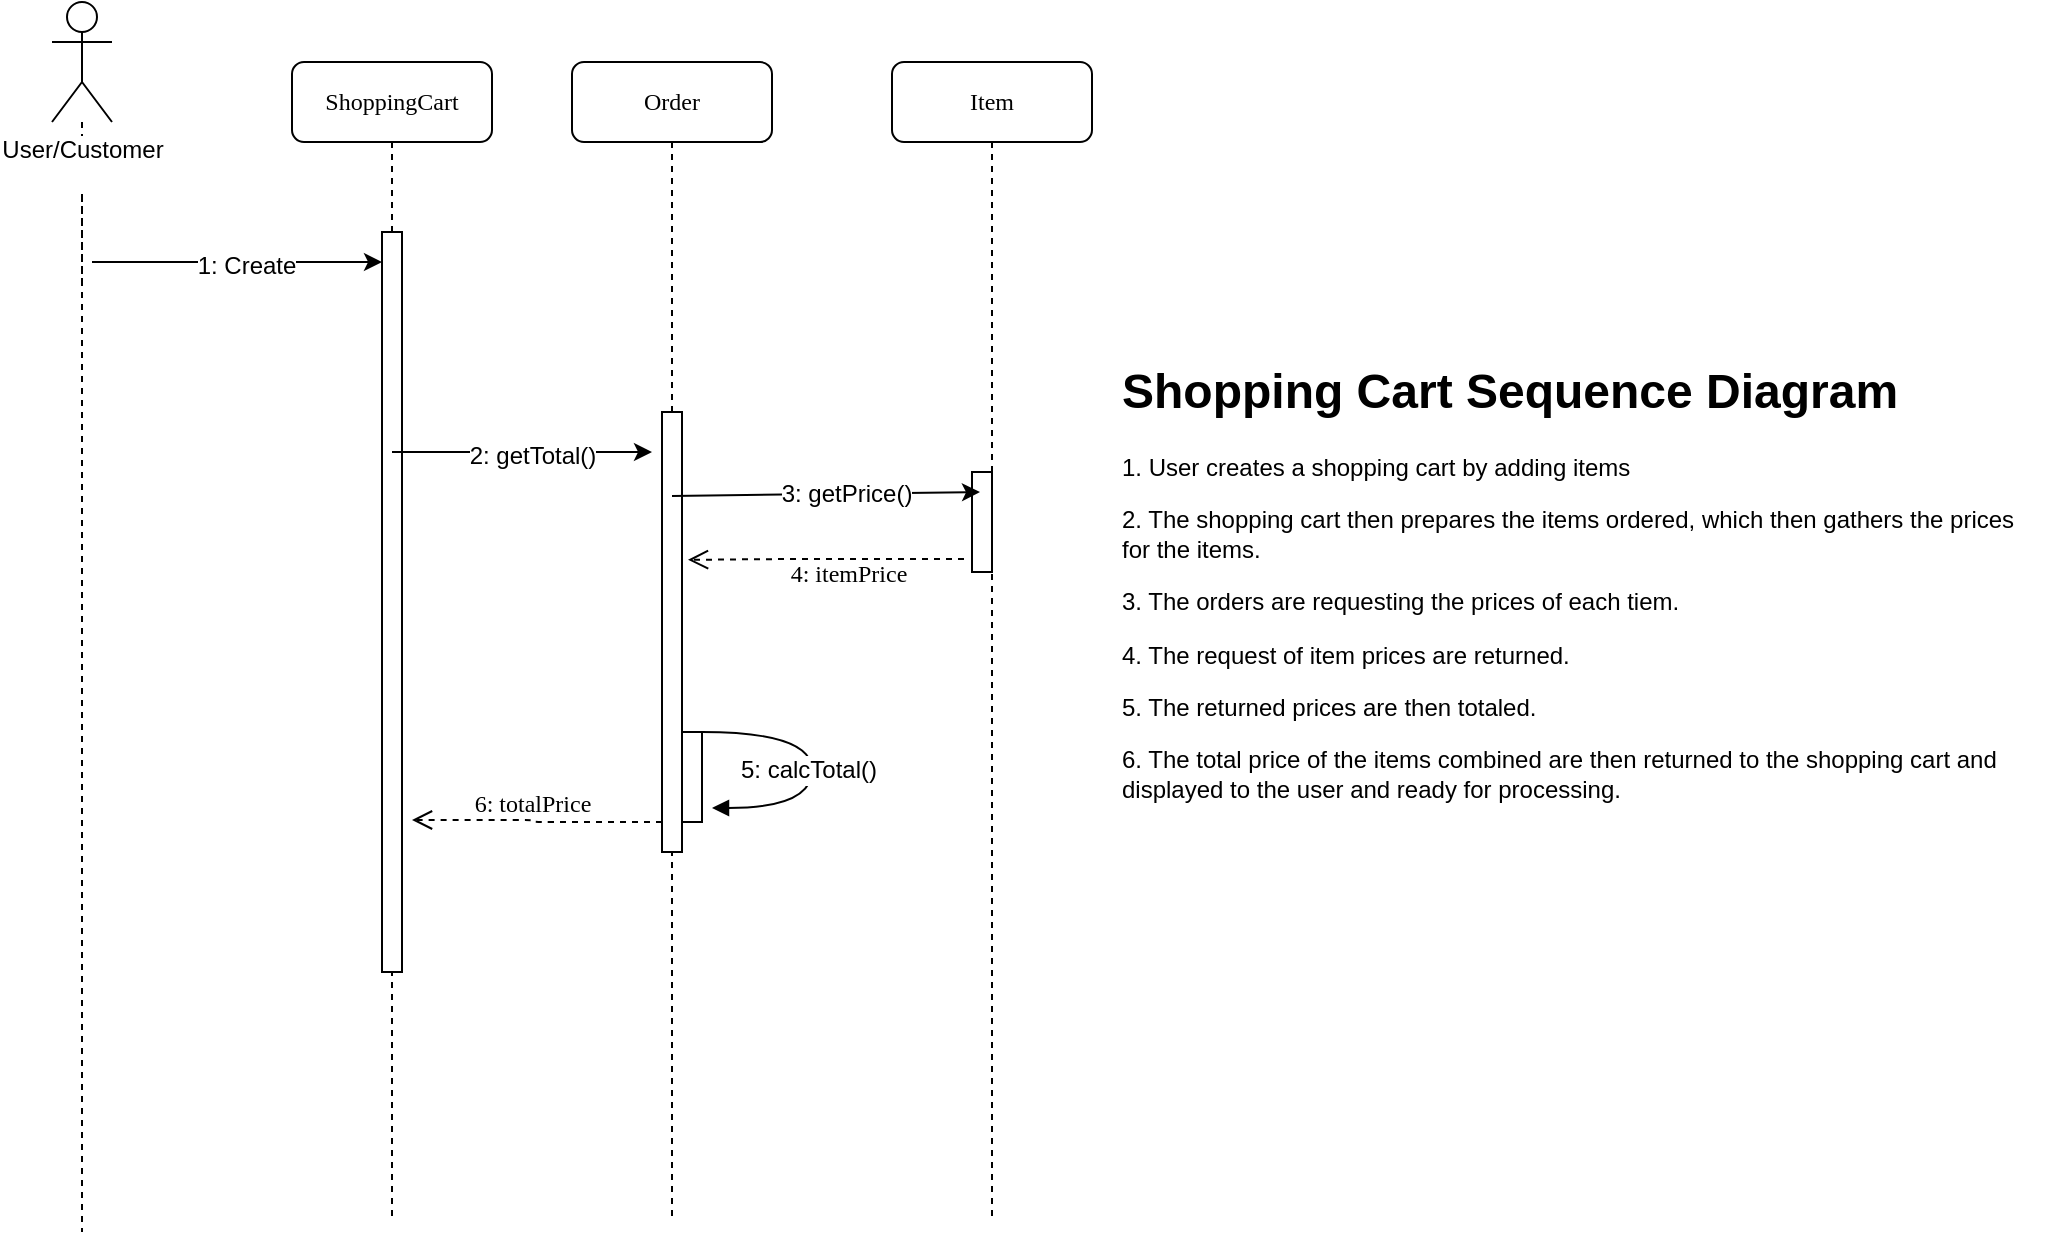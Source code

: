 <mxfile version="10.8.0" type="github"><diagram name="Page-1" id="13e1069c-82ec-6db2-03f1-153e76fe0fe0"><mxGraphModel dx="1215" dy="772" grid="1" gridSize="10" guides="1" tooltips="1" connect="1" arrows="1" fold="1" page="1" pageScale="1" pageWidth="1100" pageHeight="850" background="#ffffff" math="0" shadow="0"><root><mxCell id="0"/><mxCell id="1" parent="0"/><mxCell id="7baba1c4bc27f4b0-2" value="Order" style="shape=umlLifeline;perimeter=lifelinePerimeter;whiteSpace=wrap;html=1;container=1;collapsible=0;recursiveResize=0;outlineConnect=0;rounded=1;shadow=0;comic=0;labelBackgroundColor=none;strokeColor=#000000;strokeWidth=1;fillColor=#FFFFFF;fontFamily=Verdana;fontSize=12;fontColor=#000000;align=center;" parent="1" vertex="1"><mxGeometry x="350" y="75" width="100" height="580" as="geometry"/></mxCell><mxCell id="7baba1c4bc27f4b0-10" value="" style="html=1;points=[];perimeter=orthogonalPerimeter;rounded=0;shadow=0;comic=0;labelBackgroundColor=none;strokeColor=#000000;strokeWidth=1;fillColor=#FFFFFF;fontFamily=Verdana;fontSize=12;fontColor=#000000;align=center;" parent="7baba1c4bc27f4b0-2" vertex="1"><mxGeometry x="55" y="335" width="10" height="45" as="geometry"/></mxCell><mxCell id="7baba1c4bc27f4b0-3" value="Item" style="shape=umlLifeline;perimeter=lifelinePerimeter;whiteSpace=wrap;html=1;container=1;collapsible=0;recursiveResize=0;outlineConnect=0;rounded=1;shadow=0;comic=0;labelBackgroundColor=none;strokeColor=#000000;strokeWidth=1;fillColor=#FFFFFF;fontFamily=Verdana;fontSize=12;fontColor=#000000;align=center;" parent="1" vertex="1"><mxGeometry x="510" y="75" width="100" height="580" as="geometry"/></mxCell><mxCell id="7baba1c4bc27f4b0-13" value="" style="html=1;points=[];perimeter=orthogonalPerimeter;rounded=0;shadow=0;comic=0;labelBackgroundColor=none;strokeColor=#000000;strokeWidth=1;fillColor=#FFFFFF;fontFamily=Verdana;fontSize=12;fontColor=#000000;align=center;" parent="7baba1c4bc27f4b0-3" vertex="1"><mxGeometry x="40" y="205" width="10" height="50" as="geometry"/></mxCell><mxCell id="7baba1c4bc27f4b0-8" value="ShoppingCart&lt;br&gt;" style="shape=umlLifeline;perimeter=lifelinePerimeter;whiteSpace=wrap;html=1;container=1;collapsible=0;recursiveResize=0;outlineConnect=0;rounded=1;shadow=0;comic=0;labelBackgroundColor=none;strokeColor=#000000;strokeWidth=1;fillColor=#FFFFFF;fontFamily=Verdana;fontSize=12;fontColor=#000000;align=center;" parent="1" vertex="1"><mxGeometry x="210" y="75" width="100" height="580" as="geometry"/></mxCell><mxCell id="V5tpvuduatjCjuNYPEwf-12" value="" style="html=1;points=[];perimeter=orthogonalPerimeter;rounded=0;shadow=0;comic=0;labelBackgroundColor=none;strokeColor=#000000;strokeWidth=1;fillColor=#FFFFFF;fontFamily=Verdana;fontSize=12;fontColor=#000000;align=center;" parent="7baba1c4bc27f4b0-8" vertex="1"><mxGeometry x="45" y="85" width="10" height="370" as="geometry"/></mxCell><mxCell id="7baba1c4bc27f4b0-30" value="6: totalPrice&lt;br&gt;" style="html=1;verticalAlign=bottom;endArrow=open;dashed=1;endSize=8;labelBackgroundColor=none;fontFamily=Verdana;fontSize=12;edgeStyle=elbowEdgeStyle;elbow=horizontal;" parent="1" edge="1"><mxGeometry x="0.04" relative="1" as="geometry"><mxPoint x="270" y="454" as="targetPoint"/><Array as="points"><mxPoint x="330" y="455"/><mxPoint x="390" y="470"/></Array><mxPoint x="395" y="455" as="sourcePoint"/><mxPoint as="offset"/></mxGeometry></mxCell><mxCell id="V5tpvuduatjCjuNYPEwf-9" value="" style="html=1;verticalAlign=bottom;endArrow=block;labelBackgroundColor=none;fontFamily=Verdana;fontSize=12;elbow=vertical;edgeStyle=orthogonalEdgeStyle;curved=1;entryX=1;entryY=0.286;entryPerimeter=0;exitX=1.038;exitY=0.345;exitPerimeter=0;" parent="1" edge="1"><mxGeometry relative="1" as="geometry"><mxPoint x="415" y="410" as="sourcePoint"/><mxPoint x="420" y="448" as="targetPoint"/><Array as="points"><mxPoint x="470" y="410"/><mxPoint x="470" y="448"/></Array></mxGeometry></mxCell><mxCell id="BSHRNgPqJ-gWO3mvTe_I-12" value="5: calcTotal()" style="text;html=1;resizable=0;points=[];align=center;verticalAlign=middle;labelBackgroundColor=#ffffff;" parent="V5tpvuduatjCjuNYPEwf-9" vertex="1" connectable="0"><mxGeometry x="0.035" y="-2" relative="1" as="geometry"><mxPoint as="offset"/></mxGeometry></mxCell><mxCell id="V5tpvuduatjCjuNYPEwf-4" value="" style="html=1;points=[];perimeter=orthogonalPerimeter;rounded=0;shadow=0;comic=0;labelBackgroundColor=none;strokeColor=#000000;strokeWidth=1;fillColor=#FFFFFF;fontFamily=Verdana;fontSize=12;fontColor=#000000;align=center;" parent="1" vertex="1"><mxGeometry x="395" y="250" width="10" height="220" as="geometry"/></mxCell><mxCell id="V5tpvuduatjCjuNYPEwf-18" value="" style="endArrow=classic;html=1;exitX=0.6;exitY=1.033;exitDx=0;exitDy=0;exitPerimeter=0;" parent="1" edge="1"><mxGeometry width="50" height="50" relative="1" as="geometry"><mxPoint x="400" y="292" as="sourcePoint"/><mxPoint x="554" y="290" as="targetPoint"/></mxGeometry></mxCell><mxCell id="BSHRNgPqJ-gWO3mvTe_I-13" value="3: getPrice()" style="text;html=1;resizable=0;points=[];align=center;verticalAlign=middle;labelBackgroundColor=#ffffff;" parent="V5tpvuduatjCjuNYPEwf-18" vertex="1" connectable="0"><mxGeometry x="0.13" relative="1" as="geometry"><mxPoint as="offset"/></mxGeometry></mxCell><mxCell id="V5tpvuduatjCjuNYPEwf-20" value="4: itemPrice&lt;br&gt;" style="html=1;verticalAlign=bottom;endArrow=open;dashed=1;endSize=8;labelBackgroundColor=none;fontFamily=Verdana;fontSize=12;edgeStyle=elbowEdgeStyle;elbow=horizontal;exitX=-0.4;exitY=0.871;exitDx=0;exitDy=0;exitPerimeter=0;entryX=1.3;entryY=0.336;entryDx=0;entryDy=0;entryPerimeter=0;" parent="1" source="7baba1c4bc27f4b0-13" target="V5tpvuduatjCjuNYPEwf-4" edge="1"><mxGeometry x="-0.161" y="16" relative="1" as="geometry"><mxPoint x="406" y="389" as="targetPoint"/><Array as="points"><mxPoint x="450" y="389"/><mxPoint x="495" y="359.5"/><mxPoint x="655" y="379.5"/></Array><mxPoint x="535" y="359.5" as="sourcePoint"/><mxPoint as="offset"/></mxGeometry></mxCell><mxCell id="V5tpvuduatjCjuNYPEwf-32" value="&lt;h1&gt;Shopping Cart Sequence Diagram&lt;/h1&gt;&lt;p&gt;1. User creates a shopping cart by adding items&amp;nbsp;&lt;/p&gt;&lt;p&gt;2. The shopping cart then prepares the items ordered, which then gathers the prices for the items.&lt;/p&gt;&lt;p&gt;3. The orders are requesting the prices of each tiem.&lt;/p&gt;&lt;p&gt;4. The request of item prices are returned.&lt;/p&gt;&lt;p&gt;5. The returned prices are then totaled.&amp;nbsp;&lt;/p&gt;&lt;p&gt;6. The total price of the items combined are then returned to the shopping cart and displayed to the user and ready for processing.&lt;/p&gt;" style="text;html=1;strokeColor=none;fillColor=none;spacing=5;spacingTop=-20;whiteSpace=wrap;overflow=hidden;rounded=0;" parent="1" vertex="1"><mxGeometry x="620" y="220" width="470" height="420" as="geometry"/></mxCell><mxCell id="BSHRNgPqJ-gWO3mvTe_I-5" value="" style="endArrow=classic;html=1;" parent="1" edge="1"><mxGeometry width="50" height="50" relative="1" as="geometry"><mxPoint x="110" y="175" as="sourcePoint"/><mxPoint x="255" y="175" as="targetPoint"/></mxGeometry></mxCell><mxCell id="BSHRNgPqJ-gWO3mvTe_I-7" value="1: Create&lt;br&gt;" style="text;html=1;resizable=0;points=[];align=center;verticalAlign=middle;labelBackgroundColor=#ffffff;" parent="BSHRNgPqJ-gWO3mvTe_I-5" vertex="1" connectable="0"><mxGeometry x="0.051" y="-2" relative="1" as="geometry"><mxPoint x="1" as="offset"/></mxGeometry></mxCell><mxCell id="BSHRNgPqJ-gWO3mvTe_I-10" value="" style="endArrow=classic;html=1;" parent="1" edge="1"><mxGeometry width="50" height="50" relative="1" as="geometry"><mxPoint x="260" y="270" as="sourcePoint"/><mxPoint x="390" y="270" as="targetPoint"/></mxGeometry></mxCell><mxCell id="BSHRNgPqJ-gWO3mvTe_I-11" value="2: getTotal()&lt;br&gt;" style="text;html=1;resizable=0;points=[];align=center;verticalAlign=middle;labelBackgroundColor=#ffffff;" parent="BSHRNgPqJ-gWO3mvTe_I-10" vertex="1" connectable="0"><mxGeometry x="0.051" y="-2" relative="1" as="geometry"><mxPoint x="1" as="offset"/></mxGeometry></mxCell><mxCell id="CqMYYhWSSyiIzz8IRIGG-10" style="edgeStyle=orthogonalEdgeStyle;rounded=0;orthogonalLoop=1;jettySize=auto;html=1;endArrow=none;endFill=0;dashed=1;" parent="1" edge="1"><mxGeometry relative="1" as="geometry"><mxPoint x="105" y="660" as="targetPoint"/><mxPoint x="105" y="130" as="sourcePoint"/></mxGeometry></mxCell><mxCell id="CqMYYhWSSyiIzz8IRIGG-12" value="" style="edgeStyle=orthogonalEdgeStyle;rounded=0;orthogonalLoop=1;jettySize=auto;html=1;dashed=1;endArrow=none;endFill=0;" parent="1" source="CqMYYhWSSyiIzz8IRIGG-4" edge="1"><mxGeometry relative="1" as="geometry"><mxPoint x="105" y="185" as="targetPoint"/></mxGeometry></mxCell><mxCell id="CqMYYhWSSyiIzz8IRIGG-4" value="User/Customer&lt;br&gt;&lt;br&gt;" style="shape=umlActor;verticalLabelPosition=bottom;labelBackgroundColor=#ffffff;verticalAlign=top;html=1;outlineConnect=0;" parent="1" vertex="1"><mxGeometry x="90" y="45" width="30" height="60" as="geometry"/></mxCell></root></mxGraphModel></diagram></mxfile>